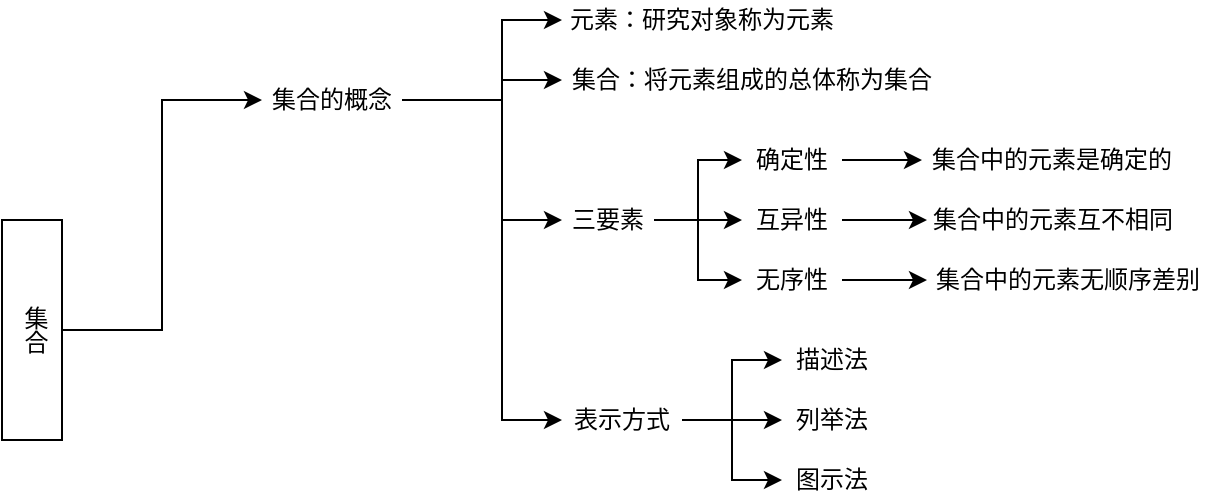 <mxfile version="24.7.16">
  <diagram name="第 1 页" id="F86pxBzs7jDIRsQRSrXJ">
    <mxGraphModel dx="739" dy="585" grid="1" gridSize="10" guides="1" tooltips="1" connect="1" arrows="1" fold="1" page="1" pageScale="1" pageWidth="827" pageHeight="1169" math="1" shadow="0">
      <root>
        <mxCell id="0" />
        <mxCell id="1" parent="0" />
        <mxCell id="Vv4uia_VUNC-QQ6TIXsC-5" value="" style="edgeStyle=orthogonalEdgeStyle;rounded=0;orthogonalLoop=1;jettySize=auto;html=1;fontFamily=Helvetica;fontSize=12;fontColor=default;entryX=0;entryY=0.5;entryDx=0;entryDy=0;" edge="1" parent="1" source="Vv4uia_VUNC-QQ6TIXsC-1" target="Vv4uia_VUNC-QQ6TIXsC-4">
          <mxGeometry relative="1" as="geometry">
            <Array as="points">
              <mxPoint x="160" y="315" />
              <mxPoint x="160" y="200" />
            </Array>
          </mxGeometry>
        </mxCell>
        <mxCell id="Vv4uia_VUNC-QQ6TIXsC-1" value="集合" style="rounded=0;whiteSpace=wrap;html=1;textDirection=vertical-lr;horizontal=1;verticalAlign=middle;fontSize=12;fontFamily=Helvetica;" vertex="1" parent="1">
          <mxGeometry x="80" y="260" width="30" height="110" as="geometry" />
        </mxCell>
        <mxCell id="Vv4uia_VUNC-QQ6TIXsC-7" value="" style="edgeStyle=orthogonalEdgeStyle;rounded=0;orthogonalLoop=1;jettySize=auto;html=1;fontFamily=Helvetica;fontSize=12;fontColor=default;" edge="1" parent="1" source="Vv4uia_VUNC-QQ6TIXsC-4" target="Vv4uia_VUNC-QQ6TIXsC-6">
          <mxGeometry relative="1" as="geometry">
            <Array as="points">
              <mxPoint x="330" y="200" />
              <mxPoint x="330" y="160" />
            </Array>
          </mxGeometry>
        </mxCell>
        <mxCell id="Vv4uia_VUNC-QQ6TIXsC-10" style="edgeStyle=orthogonalEdgeStyle;rounded=0;orthogonalLoop=1;jettySize=auto;html=1;fontFamily=Helvetica;fontSize=12;fontColor=default;" edge="1" parent="1" source="Vv4uia_VUNC-QQ6TIXsC-4" target="Vv4uia_VUNC-QQ6TIXsC-9">
          <mxGeometry relative="1" as="geometry">
            <Array as="points">
              <mxPoint x="330" y="200" />
              <mxPoint x="330" y="190" />
            </Array>
          </mxGeometry>
        </mxCell>
        <mxCell id="Vv4uia_VUNC-QQ6TIXsC-12" style="edgeStyle=orthogonalEdgeStyle;rounded=0;orthogonalLoop=1;jettySize=auto;html=1;entryX=0;entryY=0.5;entryDx=0;entryDy=0;fontFamily=Helvetica;fontSize=12;fontColor=default;" edge="1" parent="1" source="Vv4uia_VUNC-QQ6TIXsC-4" target="Vv4uia_VUNC-QQ6TIXsC-11">
          <mxGeometry relative="1" as="geometry">
            <Array as="points">
              <mxPoint x="330" y="200" />
              <mxPoint x="330" y="260" />
            </Array>
          </mxGeometry>
        </mxCell>
        <mxCell id="Vv4uia_VUNC-QQ6TIXsC-28" style="edgeStyle=orthogonalEdgeStyle;rounded=0;orthogonalLoop=1;jettySize=auto;html=1;entryX=0;entryY=0.5;entryDx=0;entryDy=0;fontFamily=Helvetica;fontSize=12;fontColor=default;" edge="1" parent="1" source="Vv4uia_VUNC-QQ6TIXsC-4" target="Vv4uia_VUNC-QQ6TIXsC-27">
          <mxGeometry relative="1" as="geometry">
            <Array as="points">
              <mxPoint x="330" y="200" />
              <mxPoint x="330" y="360" />
            </Array>
          </mxGeometry>
        </mxCell>
        <mxCell id="Vv4uia_VUNC-QQ6TIXsC-4" value="集合的概念" style="whiteSpace=wrap;html=1;rounded=0;gradientColor=none;strokeColor=none;fillColor=none;" vertex="1" parent="1">
          <mxGeometry x="210" y="190" width="70" height="20" as="geometry" />
        </mxCell>
        <mxCell id="Vv4uia_VUNC-QQ6TIXsC-6" value="元素：研究对象称为元素" style="whiteSpace=wrap;html=1;rounded=0;gradientColor=none;strokeColor=none;fillColor=none;align=center;verticalAlign=middle;fontFamily=Helvetica;fontSize=12;fontColor=default;" vertex="1" parent="1">
          <mxGeometry x="360" y="150" width="140" height="20" as="geometry" />
        </mxCell>
        <mxCell id="Vv4uia_VUNC-QQ6TIXsC-9" value="集合：将元素组成的总体称为集合" style="text;html=1;align=center;verticalAlign=middle;whiteSpace=wrap;rounded=0;fontFamily=Helvetica;fontSize=12;fontColor=default;" vertex="1" parent="1">
          <mxGeometry x="360" y="180" width="190" height="20" as="geometry" />
        </mxCell>
        <mxCell id="Vv4uia_VUNC-QQ6TIXsC-17" style="edgeStyle=orthogonalEdgeStyle;rounded=0;orthogonalLoop=1;jettySize=auto;html=1;entryX=0;entryY=0.5;entryDx=0;entryDy=0;fontFamily=Helvetica;fontSize=12;fontColor=default;" edge="1" parent="1" source="Vv4uia_VUNC-QQ6TIXsC-11" target="Vv4uia_VUNC-QQ6TIXsC-13">
          <mxGeometry relative="1" as="geometry" />
        </mxCell>
        <mxCell id="Vv4uia_VUNC-QQ6TIXsC-18" style="edgeStyle=orthogonalEdgeStyle;rounded=0;orthogonalLoop=1;jettySize=auto;html=1;entryX=0;entryY=0.5;entryDx=0;entryDy=0;fontFamily=Helvetica;fontSize=12;fontColor=default;" edge="1" parent="1" source="Vv4uia_VUNC-QQ6TIXsC-11" target="Vv4uia_VUNC-QQ6TIXsC-14">
          <mxGeometry relative="1" as="geometry" />
        </mxCell>
        <mxCell id="Vv4uia_VUNC-QQ6TIXsC-20" style="edgeStyle=orthogonalEdgeStyle;rounded=0;orthogonalLoop=1;jettySize=auto;html=1;entryX=0;entryY=0.5;entryDx=0;entryDy=0;fontFamily=Helvetica;fontSize=12;fontColor=default;" edge="1" parent="1" source="Vv4uia_VUNC-QQ6TIXsC-11" target="Vv4uia_VUNC-QQ6TIXsC-15">
          <mxGeometry relative="1" as="geometry" />
        </mxCell>
        <mxCell id="Vv4uia_VUNC-QQ6TIXsC-11" value="三要素" style="text;html=1;align=center;verticalAlign=middle;whiteSpace=wrap;rounded=0;fontFamily=Helvetica;fontSize=12;fontColor=default;" vertex="1" parent="1">
          <mxGeometry x="360" y="250" width="46" height="20" as="geometry" />
        </mxCell>
        <mxCell id="Vv4uia_VUNC-QQ6TIXsC-22" style="edgeStyle=orthogonalEdgeStyle;rounded=0;orthogonalLoop=1;jettySize=auto;html=1;entryX=0;entryY=0.5;entryDx=0;entryDy=0;fontFamily=Helvetica;fontSize=12;fontColor=default;" edge="1" parent="1" source="Vv4uia_VUNC-QQ6TIXsC-13" target="Vv4uia_VUNC-QQ6TIXsC-21">
          <mxGeometry relative="1" as="geometry" />
        </mxCell>
        <mxCell id="Vv4uia_VUNC-QQ6TIXsC-13" value="确定性" style="text;html=1;align=center;verticalAlign=middle;whiteSpace=wrap;rounded=0;fontFamily=Helvetica;fontSize=12;fontColor=default;" vertex="1" parent="1">
          <mxGeometry x="450" y="220" width="50" height="20" as="geometry" />
        </mxCell>
        <mxCell id="Vv4uia_VUNC-QQ6TIXsC-24" style="edgeStyle=orthogonalEdgeStyle;rounded=0;orthogonalLoop=1;jettySize=auto;html=1;entryX=0;entryY=0.5;entryDx=0;entryDy=0;fontFamily=Helvetica;fontSize=12;fontColor=default;" edge="1" parent="1" source="Vv4uia_VUNC-QQ6TIXsC-14" target="Vv4uia_VUNC-QQ6TIXsC-23">
          <mxGeometry relative="1" as="geometry" />
        </mxCell>
        <mxCell id="Vv4uia_VUNC-QQ6TIXsC-14" value="互异性" style="text;html=1;align=center;verticalAlign=middle;whiteSpace=wrap;rounded=0;fontFamily=Helvetica;fontSize=12;fontColor=default;" vertex="1" parent="1">
          <mxGeometry x="450" y="250" width="50" height="20" as="geometry" />
        </mxCell>
        <mxCell id="Vv4uia_VUNC-QQ6TIXsC-26" style="edgeStyle=orthogonalEdgeStyle;rounded=0;orthogonalLoop=1;jettySize=auto;html=1;entryX=0;entryY=0.5;entryDx=0;entryDy=0;fontFamily=Helvetica;fontSize=12;fontColor=default;" edge="1" parent="1" source="Vv4uia_VUNC-QQ6TIXsC-15" target="Vv4uia_VUNC-QQ6TIXsC-25">
          <mxGeometry relative="1" as="geometry" />
        </mxCell>
        <mxCell id="Vv4uia_VUNC-QQ6TIXsC-15" value="无序性" style="text;html=1;align=center;verticalAlign=middle;whiteSpace=wrap;rounded=0;fontFamily=Helvetica;fontSize=12;fontColor=default;" vertex="1" parent="1">
          <mxGeometry x="450" y="280" width="50" height="20" as="geometry" />
        </mxCell>
        <mxCell id="Vv4uia_VUNC-QQ6TIXsC-21" value="集合中的元素是确定的" style="text;html=1;align=center;verticalAlign=middle;whiteSpace=wrap;rounded=0;fontFamily=Helvetica;fontSize=12;fontColor=default;" vertex="1" parent="1">
          <mxGeometry x="540" y="222.5" width="130" height="15" as="geometry" />
        </mxCell>
        <mxCell id="Vv4uia_VUNC-QQ6TIXsC-23" value="集合中的元素互不相同" style="text;html=1;align=center;verticalAlign=middle;whiteSpace=wrap;rounded=0;fontFamily=Helvetica;fontSize=12;fontColor=default;" vertex="1" parent="1">
          <mxGeometry x="542.5" y="250" width="125" height="20" as="geometry" />
        </mxCell>
        <mxCell id="Vv4uia_VUNC-QQ6TIXsC-25" value="集合中的元素无顺序差别" style="text;html=1;align=center;verticalAlign=middle;whiteSpace=wrap;rounded=0;fontFamily=Helvetica;fontSize=12;fontColor=default;" vertex="1" parent="1">
          <mxGeometry x="542.5" y="280" width="140" height="20" as="geometry" />
        </mxCell>
        <mxCell id="Vv4uia_VUNC-QQ6TIXsC-32" style="edgeStyle=orthogonalEdgeStyle;rounded=0;orthogonalLoop=1;jettySize=auto;html=1;entryX=0;entryY=0.5;entryDx=0;entryDy=0;fontFamily=Helvetica;fontSize=12;fontColor=default;" edge="1" parent="1" source="Vv4uia_VUNC-QQ6TIXsC-27" target="Vv4uia_VUNC-QQ6TIXsC-29">
          <mxGeometry relative="1" as="geometry" />
        </mxCell>
        <mxCell id="Vv4uia_VUNC-QQ6TIXsC-33" style="edgeStyle=orthogonalEdgeStyle;rounded=0;orthogonalLoop=1;jettySize=auto;html=1;entryX=0;entryY=0.5;entryDx=0;entryDy=0;fontFamily=Helvetica;fontSize=12;fontColor=default;" edge="1" parent="1" source="Vv4uia_VUNC-QQ6TIXsC-27" target="Vv4uia_VUNC-QQ6TIXsC-30">
          <mxGeometry relative="1" as="geometry" />
        </mxCell>
        <mxCell id="Vv4uia_VUNC-QQ6TIXsC-34" style="edgeStyle=orthogonalEdgeStyle;rounded=0;orthogonalLoop=1;jettySize=auto;html=1;entryX=0;entryY=0.5;entryDx=0;entryDy=0;fontFamily=Helvetica;fontSize=12;fontColor=default;" edge="1" parent="1" source="Vv4uia_VUNC-QQ6TIXsC-27" target="Vv4uia_VUNC-QQ6TIXsC-31">
          <mxGeometry relative="1" as="geometry" />
        </mxCell>
        <mxCell id="Vv4uia_VUNC-QQ6TIXsC-27" value="表示方式" style="text;html=1;align=center;verticalAlign=middle;whiteSpace=wrap;rounded=0;fontFamily=Helvetica;fontSize=12;fontColor=default;" vertex="1" parent="1">
          <mxGeometry x="360" y="350" width="60" height="20" as="geometry" />
        </mxCell>
        <mxCell id="Vv4uia_VUNC-QQ6TIXsC-29" value="描述法" style="text;html=1;align=center;verticalAlign=middle;whiteSpace=wrap;rounded=0;fontFamily=Helvetica;fontSize=12;fontColor=default;" vertex="1" parent="1">
          <mxGeometry x="470" y="320" width="50" height="20" as="geometry" />
        </mxCell>
        <mxCell id="Vv4uia_VUNC-QQ6TIXsC-30" value="列举法" style="text;html=1;align=center;verticalAlign=middle;whiteSpace=wrap;rounded=0;fontFamily=Helvetica;fontSize=12;fontColor=default;" vertex="1" parent="1">
          <mxGeometry x="470" y="350" width="50" height="20" as="geometry" />
        </mxCell>
        <mxCell id="Vv4uia_VUNC-QQ6TIXsC-31" value="图示法" style="text;html=1;align=center;verticalAlign=middle;whiteSpace=wrap;rounded=0;fontFamily=Helvetica;fontSize=12;fontColor=default;" vertex="1" parent="1">
          <mxGeometry x="470" y="380" width="50" height="20" as="geometry" />
        </mxCell>
      </root>
    </mxGraphModel>
  </diagram>
</mxfile>
